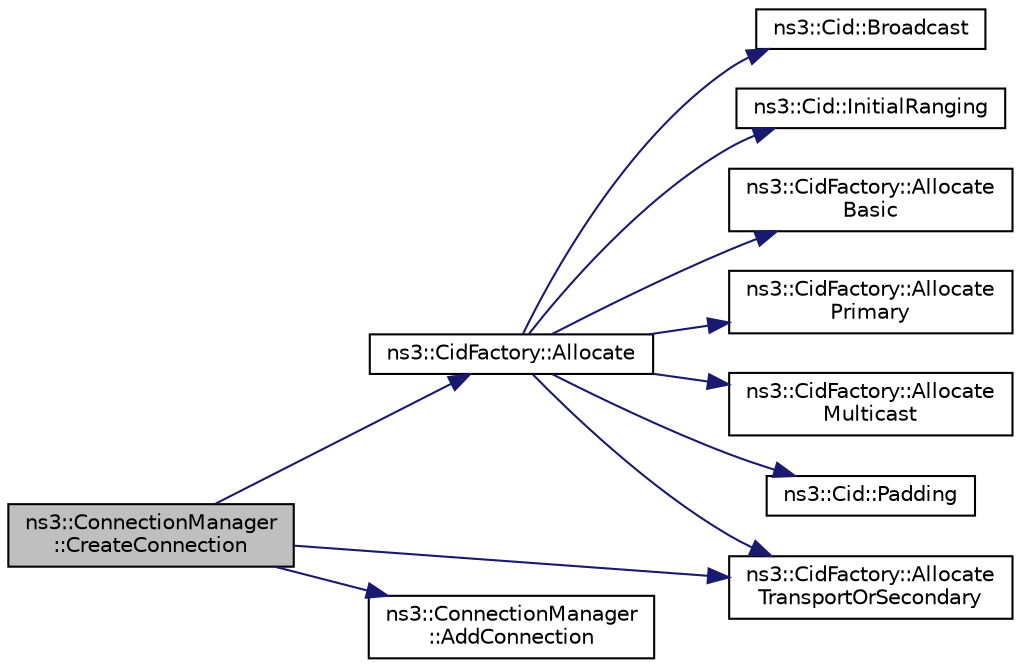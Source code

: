 digraph "ns3::ConnectionManager::CreateConnection"
{
  edge [fontname="Helvetica",fontsize="10",labelfontname="Helvetica",labelfontsize="10"];
  node [fontname="Helvetica",fontsize="10",shape=record];
  rankdir="LR";
  Node1 [label="ns3::ConnectionManager\l::CreateConnection",height=0.2,width=0.4,color="black", fillcolor="grey75", style="filled", fontcolor="black"];
  Node1 -> Node2 [color="midnightblue",fontsize="10",style="solid"];
  Node2 [label="ns3::CidFactory::Allocate",height=0.2,width=0.4,color="black", fillcolor="white", style="filled",URL="$da/d51/classns3_1_1CidFactory.html#a59d1440e0e9018066f91dce413db209c",tooltip="This function returns the next CID for the specified type. "];
  Node2 -> Node3 [color="midnightblue",fontsize="10",style="solid"];
  Node3 [label="ns3::Cid::Broadcast",height=0.2,width=0.4,color="black", fillcolor="white", style="filled",URL="$de/d5c/classns3_1_1Cid.html#ad0eba402a114ef864b4109a3b58c0aec"];
  Node2 -> Node4 [color="midnightblue",fontsize="10",style="solid"];
  Node4 [label="ns3::Cid::InitialRanging",height=0.2,width=0.4,color="black", fillcolor="white", style="filled",URL="$de/d5c/classns3_1_1Cid.html#a5c204ab0df783c7594c764bae1611436"];
  Node2 -> Node5 [color="midnightblue",fontsize="10",style="solid"];
  Node5 [label="ns3::CidFactory::Allocate\lBasic",height=0.2,width=0.4,color="black", fillcolor="white", style="filled",URL="$da/d51/classns3_1_1CidFactory.html#aac9c1964a20ab7218f0be613a3bea9a0",tooltip="This function returns the next basic CID. "];
  Node2 -> Node6 [color="midnightblue",fontsize="10",style="solid"];
  Node6 [label="ns3::CidFactory::Allocate\lPrimary",height=0.2,width=0.4,color="black", fillcolor="white", style="filled",URL="$da/d51/classns3_1_1CidFactory.html#a97a554509278a2aea02cc57ad42e633d",tooltip="This function returns the next primary basic CID. "];
  Node2 -> Node7 [color="midnightblue",fontsize="10",style="solid"];
  Node7 [label="ns3::CidFactory::Allocate\lTransportOrSecondary",height=0.2,width=0.4,color="black", fillcolor="white", style="filled",URL="$da/d51/classns3_1_1CidFactory.html#a8d78cf5c65467740cde02b94f70c4bab",tooltip="This function returns the next Transport (or Secondary) CID. "];
  Node2 -> Node8 [color="midnightblue",fontsize="10",style="solid"];
  Node8 [label="ns3::CidFactory::Allocate\lMulticast",height=0.2,width=0.4,color="black", fillcolor="white", style="filled",URL="$da/d51/classns3_1_1CidFactory.html#aafc0b7e9d509b683c2fecfed8e799cdd",tooltip="This function returns the next Multicast CID. "];
  Node2 -> Node9 [color="midnightblue",fontsize="10",style="solid"];
  Node9 [label="ns3::Cid::Padding",height=0.2,width=0.4,color="black", fillcolor="white", style="filled",URL="$de/d5c/classns3_1_1Cid.html#ad04fb2b950d3de75e55111082a72419b"];
  Node1 -> Node7 [color="midnightblue",fontsize="10",style="solid"];
  Node1 -> Node10 [color="midnightblue",fontsize="10",style="solid"];
  Node10 [label="ns3::ConnectionManager\l::AddConnection",height=0.2,width=0.4,color="black", fillcolor="white", style="filled",URL="$d4/df6/classns3_1_1ConnectionManager.html#ad629aae5afc5f487fad910bf3f396dde",tooltip="add a connection to the list of managed connections "];
}
